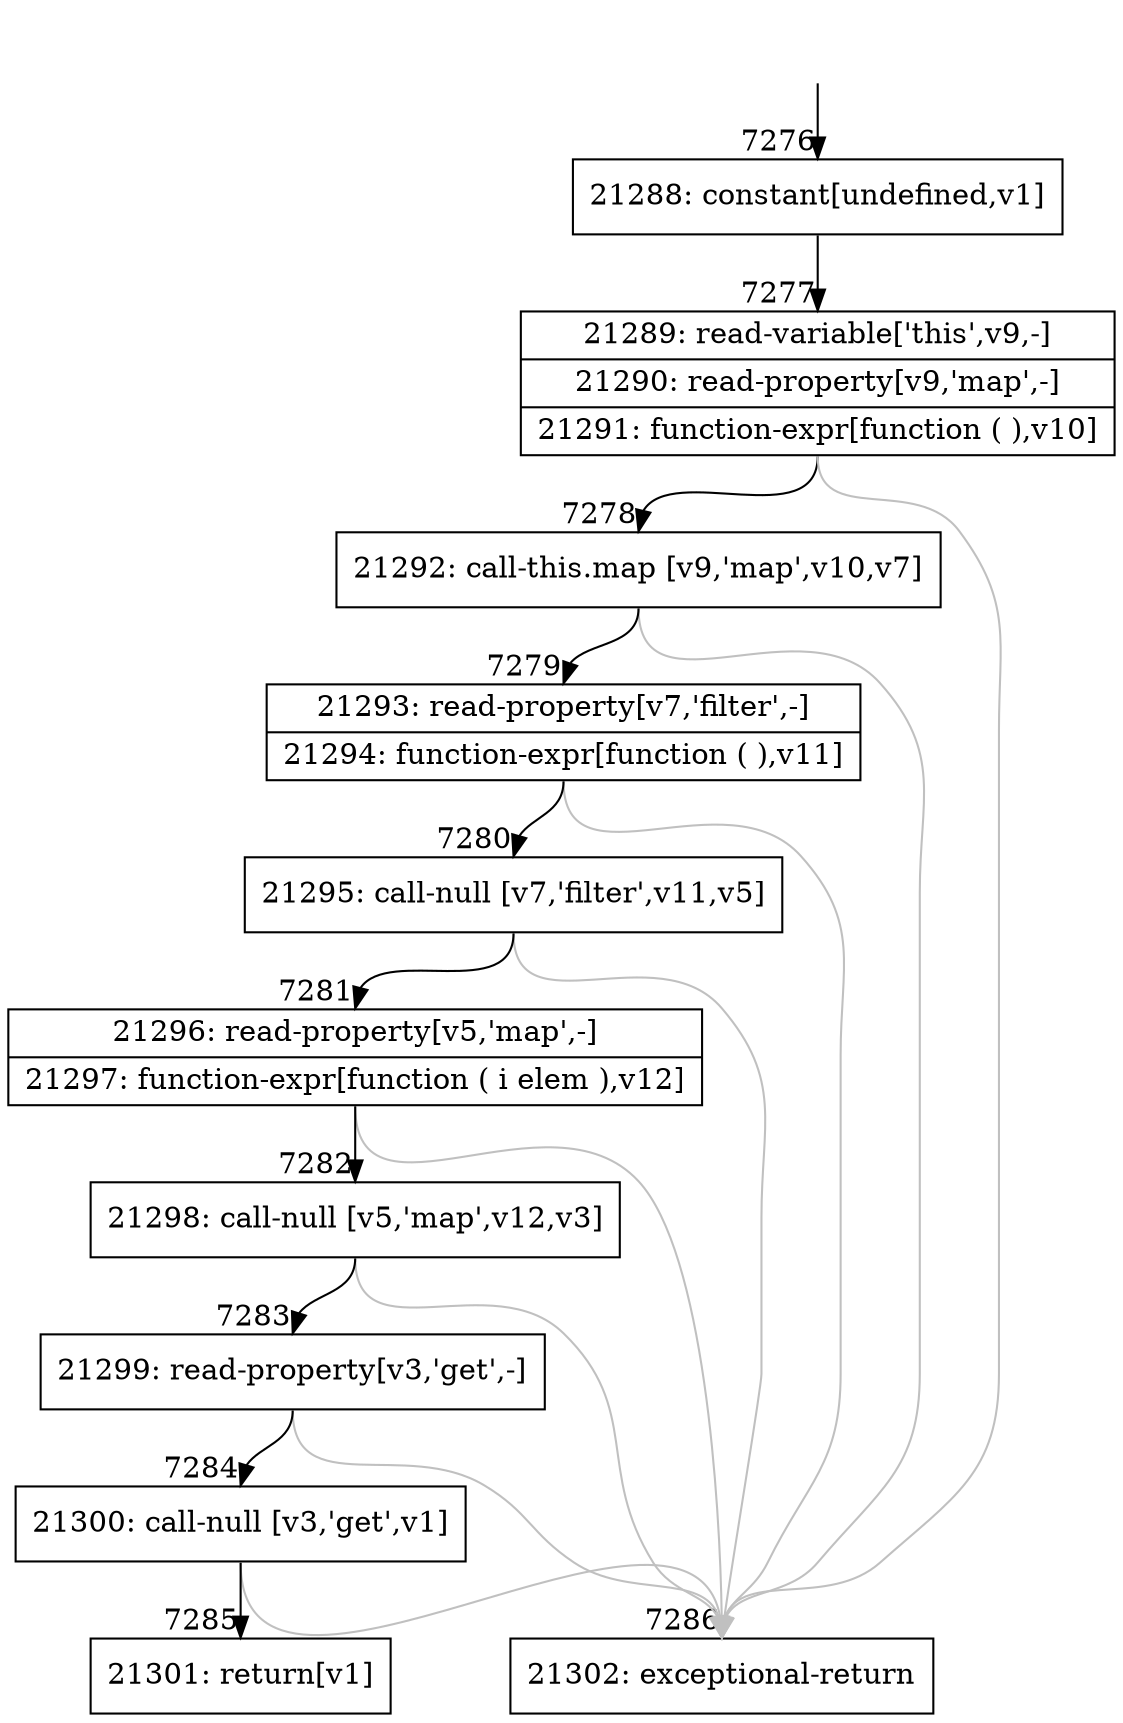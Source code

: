 digraph {
rankdir="TD"
BB_entry454[shape=none,label=""];
BB_entry454 -> BB7276 [tailport=s, headport=n, headlabel="    7276"]
BB7276 [shape=record label="{21288: constant[undefined,v1]}" ] 
BB7276 -> BB7277 [tailport=s, headport=n, headlabel="      7277"]
BB7277 [shape=record label="{21289: read-variable['this',v9,-]|21290: read-property[v9,'map',-]|21291: function-expr[function ( ),v10]}" ] 
BB7277 -> BB7278 [tailport=s, headport=n, headlabel="      7278"]
BB7277 -> BB7286 [tailport=s, headport=n, color=gray, headlabel="      7286"]
BB7278 [shape=record label="{21292: call-this.map [v9,'map',v10,v7]}" ] 
BB7278 -> BB7279 [tailport=s, headport=n, headlabel="      7279"]
BB7278 -> BB7286 [tailport=s, headport=n, color=gray]
BB7279 [shape=record label="{21293: read-property[v7,'filter',-]|21294: function-expr[function ( ),v11]}" ] 
BB7279 -> BB7280 [tailport=s, headport=n, headlabel="      7280"]
BB7279 -> BB7286 [tailport=s, headport=n, color=gray]
BB7280 [shape=record label="{21295: call-null [v7,'filter',v11,v5]}" ] 
BB7280 -> BB7281 [tailport=s, headport=n, headlabel="      7281"]
BB7280 -> BB7286 [tailport=s, headport=n, color=gray]
BB7281 [shape=record label="{21296: read-property[v5,'map',-]|21297: function-expr[function ( i elem ),v12]}" ] 
BB7281 -> BB7282 [tailport=s, headport=n, headlabel="      7282"]
BB7281 -> BB7286 [tailport=s, headport=n, color=gray]
BB7282 [shape=record label="{21298: call-null [v5,'map',v12,v3]}" ] 
BB7282 -> BB7283 [tailport=s, headport=n, headlabel="      7283"]
BB7282 -> BB7286 [tailport=s, headport=n, color=gray]
BB7283 [shape=record label="{21299: read-property[v3,'get',-]}" ] 
BB7283 -> BB7284 [tailport=s, headport=n, headlabel="      7284"]
BB7283 -> BB7286 [tailport=s, headport=n, color=gray]
BB7284 [shape=record label="{21300: call-null [v3,'get',v1]}" ] 
BB7284 -> BB7285 [tailport=s, headport=n, headlabel="      7285"]
BB7284 -> BB7286 [tailport=s, headport=n, color=gray]
BB7285 [shape=record label="{21301: return[v1]}" ] 
BB7286 [shape=record label="{21302: exceptional-return}" ] 
//#$~ 7328
}
